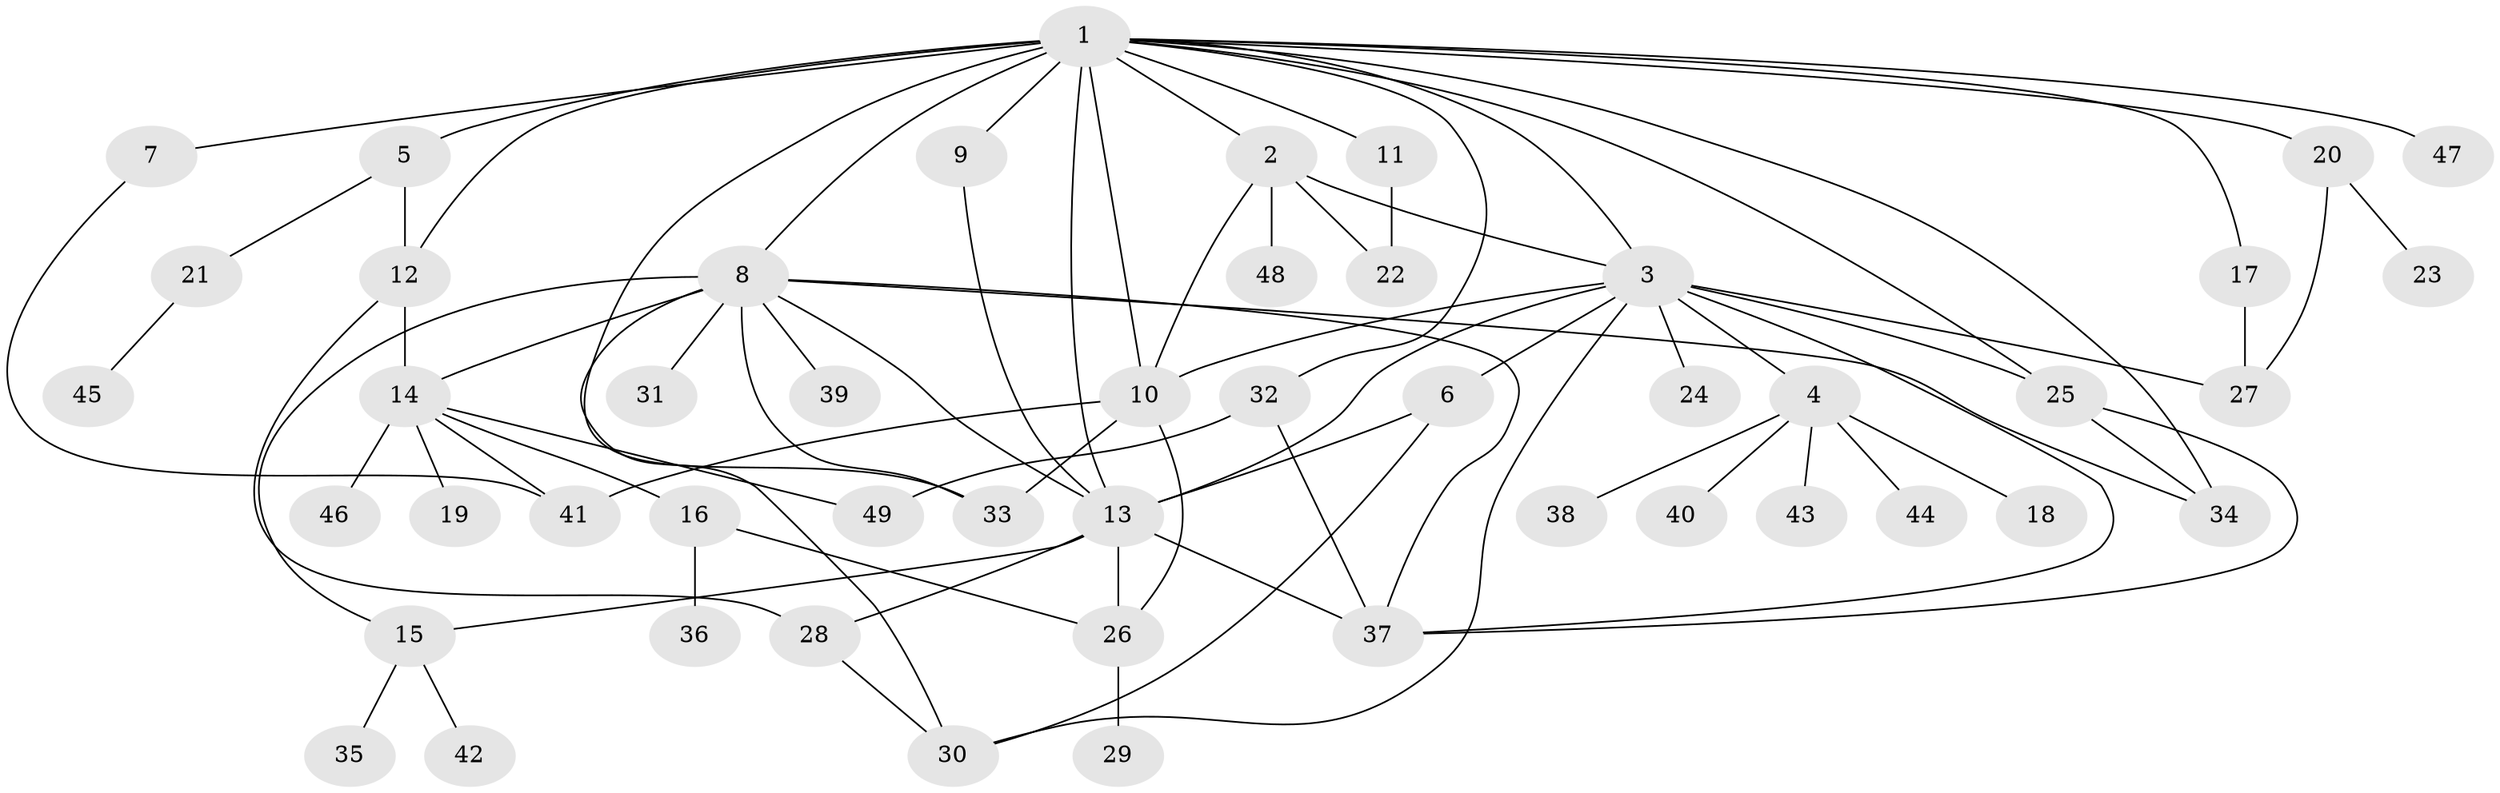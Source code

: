 // original degree distribution, {21: 0.01020408163265306, 7: 0.01020408163265306, 15: 0.01020408163265306, 8: 0.030612244897959183, 4: 0.061224489795918366, 3: 0.11224489795918367, 2: 0.23469387755102042, 11: 0.01020408163265306, 1: 0.46938775510204084, 9: 0.01020408163265306, 5: 0.02040816326530612, 12: 0.01020408163265306, 6: 0.01020408163265306}
// Generated by graph-tools (version 1.1) at 2025/35/03/09/25 02:35:45]
// undirected, 49 vertices, 79 edges
graph export_dot {
graph [start="1"]
  node [color=gray90,style=filled];
  1;
  2;
  3;
  4;
  5;
  6;
  7;
  8;
  9;
  10;
  11;
  12;
  13;
  14;
  15;
  16;
  17;
  18;
  19;
  20;
  21;
  22;
  23;
  24;
  25;
  26;
  27;
  28;
  29;
  30;
  31;
  32;
  33;
  34;
  35;
  36;
  37;
  38;
  39;
  40;
  41;
  42;
  43;
  44;
  45;
  46;
  47;
  48;
  49;
  1 -- 2 [weight=1.0];
  1 -- 3 [weight=1.0];
  1 -- 5 [weight=1.0];
  1 -- 7 [weight=1.0];
  1 -- 8 [weight=1.0];
  1 -- 9 [weight=4.0];
  1 -- 10 [weight=1.0];
  1 -- 11 [weight=1.0];
  1 -- 12 [weight=1.0];
  1 -- 13 [weight=1.0];
  1 -- 17 [weight=1.0];
  1 -- 20 [weight=1.0];
  1 -- 25 [weight=1.0];
  1 -- 32 [weight=1.0];
  1 -- 33 [weight=1.0];
  1 -- 34 [weight=1.0];
  1 -- 47 [weight=1.0];
  2 -- 3 [weight=1.0];
  2 -- 10 [weight=1.0];
  2 -- 22 [weight=1.0];
  2 -- 48 [weight=1.0];
  3 -- 4 [weight=1.0];
  3 -- 6 [weight=1.0];
  3 -- 10 [weight=1.0];
  3 -- 13 [weight=1.0];
  3 -- 24 [weight=1.0];
  3 -- 25 [weight=1.0];
  3 -- 27 [weight=2.0];
  3 -- 30 [weight=1.0];
  3 -- 37 [weight=1.0];
  4 -- 18 [weight=1.0];
  4 -- 38 [weight=1.0];
  4 -- 40 [weight=1.0];
  4 -- 43 [weight=1.0];
  4 -- 44 [weight=1.0];
  5 -- 12 [weight=1.0];
  5 -- 21 [weight=1.0];
  6 -- 13 [weight=3.0];
  6 -- 30 [weight=1.0];
  7 -- 41 [weight=1.0];
  8 -- 13 [weight=1.0];
  8 -- 14 [weight=1.0];
  8 -- 15 [weight=1.0];
  8 -- 30 [weight=1.0];
  8 -- 31 [weight=2.0];
  8 -- 33 [weight=1.0];
  8 -- 34 [weight=1.0];
  8 -- 37 [weight=1.0];
  8 -- 39 [weight=1.0];
  9 -- 13 [weight=1.0];
  10 -- 26 [weight=1.0];
  10 -- 33 [weight=1.0];
  10 -- 41 [weight=3.0];
  11 -- 22 [weight=1.0];
  12 -- 14 [weight=1.0];
  12 -- 28 [weight=1.0];
  13 -- 15 [weight=1.0];
  13 -- 26 [weight=1.0];
  13 -- 28 [weight=1.0];
  13 -- 37 [weight=1.0];
  14 -- 16 [weight=1.0];
  14 -- 19 [weight=1.0];
  14 -- 41 [weight=1.0];
  14 -- 46 [weight=1.0];
  14 -- 49 [weight=1.0];
  15 -- 35 [weight=1.0];
  15 -- 42 [weight=1.0];
  16 -- 26 [weight=1.0];
  16 -- 36 [weight=4.0];
  17 -- 27 [weight=2.0];
  20 -- 23 [weight=1.0];
  20 -- 27 [weight=1.0];
  21 -- 45 [weight=1.0];
  25 -- 34 [weight=2.0];
  25 -- 37 [weight=1.0];
  26 -- 29 [weight=2.0];
  28 -- 30 [weight=1.0];
  32 -- 37 [weight=1.0];
  32 -- 49 [weight=1.0];
}
